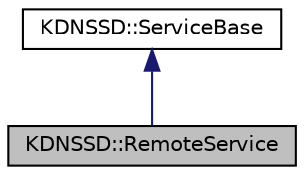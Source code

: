 digraph "KDNSSD::RemoteService"
{
  edge [fontname="Helvetica",fontsize="10",labelfontname="Helvetica",labelfontsize="10"];
  node [fontname="Helvetica",fontsize="10",shape=record];
  Node0 [label="KDNSSD::RemoteService",height=0.2,width=0.4,color="black", fillcolor="grey75", style="filled", fontcolor="black"];
  Node1 -> Node0 [dir="back",color="midnightblue",fontsize="10",style="solid",fontname="Helvetica"];
  Node1 [label="KDNSSD::ServiceBase",height=0.2,width=0.4,color="black", fillcolor="white", style="filled",URL="$classKDNSSD_1_1ServiceBase.html",tooltip="Describes a service. "];
}
